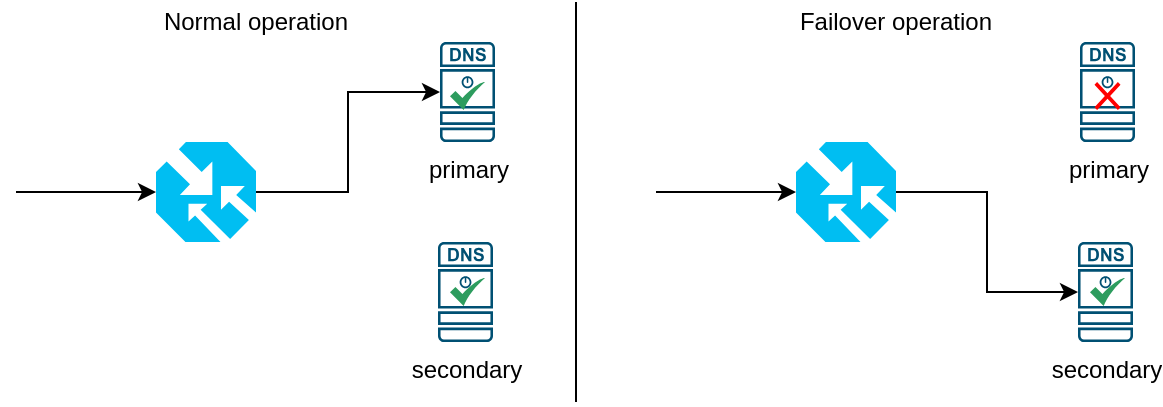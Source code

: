 <mxfile version="13.9.9" type="device"><diagram id="LIBuWnXssEId_DBFvGso" name="Page-1"><mxGraphModel dx="736" dy="436" grid="1" gridSize="10" guides="1" tooltips="1" connect="1" arrows="1" fold="1" page="1" pageScale="1" pageWidth="850" pageHeight="1100" math="0" shadow="0"><root><mxCell id="0"/><mxCell id="1" parent="0"/><mxCell id="scVvHtJDzD7BLTXAP5ap-1" value="primary" style="points=[[0.015,0.015,0],[0.985,0.015,0],[0.985,0.985,0],[0.015,0.985,0],[0.25,0,0],[0.5,0,0],[0.75,0,0],[1,0.25,0],[1,0.5,0],[1,0.75,0],[0.75,1,0],[0.5,1,0],[0.25,1,0],[0,0.75,0],[0,0.5,0],[0,0.25,0]];verticalLabelPosition=bottom;html=1;verticalAlign=top;aspect=fixed;align=center;pointerEvents=1;shape=mxgraph.cisco19.dns_server;fillColor=#005073;strokeColor=none;" vertex="1" parent="1"><mxGeometry x="412" y="140" width="27.5" height="50" as="geometry"/></mxCell><mxCell id="scVvHtJDzD7BLTXAP5ap-7" style="edgeStyle=orthogonalEdgeStyle;rounded=0;orthogonalLoop=1;jettySize=auto;html=1;exitX=1;exitY=0.5;exitDx=0;exitDy=0;exitPerimeter=0;entryX=0;entryY=0.5;entryDx=0;entryDy=0;entryPerimeter=0;" edge="1" parent="1" source="scVvHtJDzD7BLTXAP5ap-2" target="scVvHtJDzD7BLTXAP5ap-1"><mxGeometry relative="1" as="geometry"/></mxCell><mxCell id="scVvHtJDzD7BLTXAP5ap-2" value="" style="verticalLabelPosition=bottom;html=1;verticalAlign=top;align=center;strokeColor=none;fillColor=#00BEF2;shape=mxgraph.azure.traffic_manager;pointerEvents=1;" vertex="1" parent="1"><mxGeometry x="270" y="190" width="50" height="50" as="geometry"/></mxCell><mxCell id="scVvHtJDzD7BLTXAP5ap-3" value="secondary" style="points=[[0.015,0.015,0],[0.985,0.015,0],[0.985,0.985,0],[0.015,0.985,0],[0.25,0,0],[0.5,0,0],[0.75,0,0],[1,0.25,0],[1,0.5,0],[1,0.75,0],[0.75,1,0],[0.5,1,0],[0.25,1,0],[0,0.75,0],[0,0.5,0],[0,0.25,0]];verticalLabelPosition=bottom;html=1;verticalAlign=top;aspect=fixed;align=center;pointerEvents=1;shape=mxgraph.cisco19.dns_server;fillColor=#005073;strokeColor=none;" vertex="1" parent="1"><mxGeometry x="411" y="240" width="27.5" height="50" as="geometry"/></mxCell><mxCell id="scVvHtJDzD7BLTXAP5ap-4" value="" style="endArrow=classic;html=1;entryX=0;entryY=0.5;entryDx=0;entryDy=0;entryPerimeter=0;" edge="1" parent="1" target="scVvHtJDzD7BLTXAP5ap-2"><mxGeometry width="50" height="50" relative="1" as="geometry"><mxPoint x="200" y="215" as="sourcePoint"/><mxPoint x="250" y="220" as="targetPoint"/></mxGeometry></mxCell><mxCell id="scVvHtJDzD7BLTXAP5ap-5" value="" style="html=1;aspect=fixed;strokeColor=none;shadow=0;align=center;verticalAlign=top;fillColor=#2D9C5E;shape=mxgraph.gcp2.check" vertex="1" parent="1"><mxGeometry x="417" y="160" width="17.5" height="14" as="geometry"/></mxCell><mxCell id="scVvHtJDzD7BLTXAP5ap-6" value="" style="html=1;aspect=fixed;strokeColor=none;shadow=0;align=center;verticalAlign=top;fillColor=#2D9C5E;shape=mxgraph.gcp2.check" vertex="1" parent="1"><mxGeometry x="417" y="258" width="17.5" height="14" as="geometry"/></mxCell><mxCell id="scVvHtJDzD7BLTXAP5ap-15" value="primary" style="points=[[0.015,0.015,0],[0.985,0.015,0],[0.985,0.985,0],[0.015,0.985,0],[0.25,0,0],[0.5,0,0],[0.75,0,0],[1,0.25,0],[1,0.5,0],[1,0.75,0],[0.75,1,0],[0.5,1,0],[0.25,1,0],[0,0.75,0],[0,0.5,0],[0,0.25,0]];verticalLabelPosition=bottom;html=1;verticalAlign=top;aspect=fixed;align=center;pointerEvents=1;shape=mxgraph.cisco19.dns_server;fillColor=#005073;strokeColor=none;" vertex="1" parent="1"><mxGeometry x="732" y="140" width="27.5" height="50" as="geometry"/></mxCell><mxCell id="scVvHtJDzD7BLTXAP5ap-16" style="edgeStyle=orthogonalEdgeStyle;rounded=0;orthogonalLoop=1;jettySize=auto;html=1;exitX=1;exitY=0.5;exitDx=0;exitDy=0;exitPerimeter=0;entryX=0;entryY=0.5;entryDx=0;entryDy=0;entryPerimeter=0;" edge="1" parent="1" source="scVvHtJDzD7BLTXAP5ap-17" target="scVvHtJDzD7BLTXAP5ap-18"><mxGeometry relative="1" as="geometry"/></mxCell><mxCell id="scVvHtJDzD7BLTXAP5ap-17" value="" style="verticalLabelPosition=bottom;html=1;verticalAlign=top;align=center;strokeColor=none;fillColor=#00BEF2;shape=mxgraph.azure.traffic_manager;pointerEvents=1;" vertex="1" parent="1"><mxGeometry x="590" y="190" width="50" height="50" as="geometry"/></mxCell><mxCell id="scVvHtJDzD7BLTXAP5ap-18" value="secondary" style="points=[[0.015,0.015,0],[0.985,0.015,0],[0.985,0.985,0],[0.015,0.985,0],[0.25,0,0],[0.5,0,0],[0.75,0,0],[1,0.25,0],[1,0.5,0],[1,0.75,0],[0.75,1,0],[0.5,1,0],[0.25,1,0],[0,0.75,0],[0,0.5,0],[0,0.25,0]];verticalLabelPosition=bottom;html=1;verticalAlign=top;aspect=fixed;align=center;pointerEvents=1;shape=mxgraph.cisco19.dns_server;fillColor=#005073;strokeColor=none;" vertex="1" parent="1"><mxGeometry x="731" y="240" width="27.5" height="50" as="geometry"/></mxCell><mxCell id="scVvHtJDzD7BLTXAP5ap-19" value="" style="endArrow=classic;html=1;entryX=0;entryY=0.5;entryDx=0;entryDy=0;entryPerimeter=0;" edge="1" parent="1" target="scVvHtJDzD7BLTXAP5ap-17"><mxGeometry width="50" height="50" relative="1" as="geometry"><mxPoint x="520" y="215" as="sourcePoint"/><mxPoint x="570" y="220" as="targetPoint"/></mxGeometry></mxCell><mxCell id="scVvHtJDzD7BLTXAP5ap-21" value="" style="html=1;aspect=fixed;strokeColor=none;shadow=0;align=center;verticalAlign=top;fillColor=#2D9C5E;shape=mxgraph.gcp2.check" vertex="1" parent="1"><mxGeometry x="737" y="258" width="17.5" height="14" as="geometry"/></mxCell><mxCell id="scVvHtJDzD7BLTXAP5ap-22" value="" style="shape=mxgraph.mockup.markup.redX;fillColor=#ff0000;html=1;shadow=0;strokeColor=none;" vertex="1" parent="1"><mxGeometry x="739.25" y="160" width="13" height="14" as="geometry"/></mxCell><mxCell id="scVvHtJDzD7BLTXAP5ap-23" value="" style="endArrow=none;html=1;" edge="1" parent="1"><mxGeometry width="50" height="50" relative="1" as="geometry"><mxPoint x="480" y="320" as="sourcePoint"/><mxPoint x="480" y="120" as="targetPoint"/></mxGeometry></mxCell><mxCell id="scVvHtJDzD7BLTXAP5ap-24" value="Normal operation" style="text;html=1;strokeColor=none;fillColor=none;align=center;verticalAlign=middle;whiteSpace=wrap;rounded=0;" vertex="1" parent="1"><mxGeometry x="270" y="120" width="100" height="20" as="geometry"/></mxCell><mxCell id="scVvHtJDzD7BLTXAP5ap-25" value="Failover operation" style="text;html=1;strokeColor=none;fillColor=none;align=center;verticalAlign=middle;whiteSpace=wrap;rounded=0;" vertex="1" parent="1"><mxGeometry x="590" y="120" width="100" height="20" as="geometry"/></mxCell></root></mxGraphModel></diagram></mxfile>